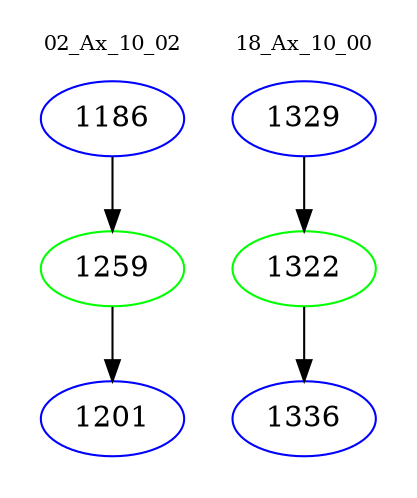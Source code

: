 digraph{
subgraph cluster_0 {
color = white
label = "02_Ax_10_02";
fontsize=10;
T0_1186 [label="1186", color="blue"]
T0_1186 -> T0_1259 [color="black"]
T0_1259 [label="1259", color="green"]
T0_1259 -> T0_1201 [color="black"]
T0_1201 [label="1201", color="blue"]
}
subgraph cluster_1 {
color = white
label = "18_Ax_10_00";
fontsize=10;
T1_1329 [label="1329", color="blue"]
T1_1329 -> T1_1322 [color="black"]
T1_1322 [label="1322", color="green"]
T1_1322 -> T1_1336 [color="black"]
T1_1336 [label="1336", color="blue"]
}
}
